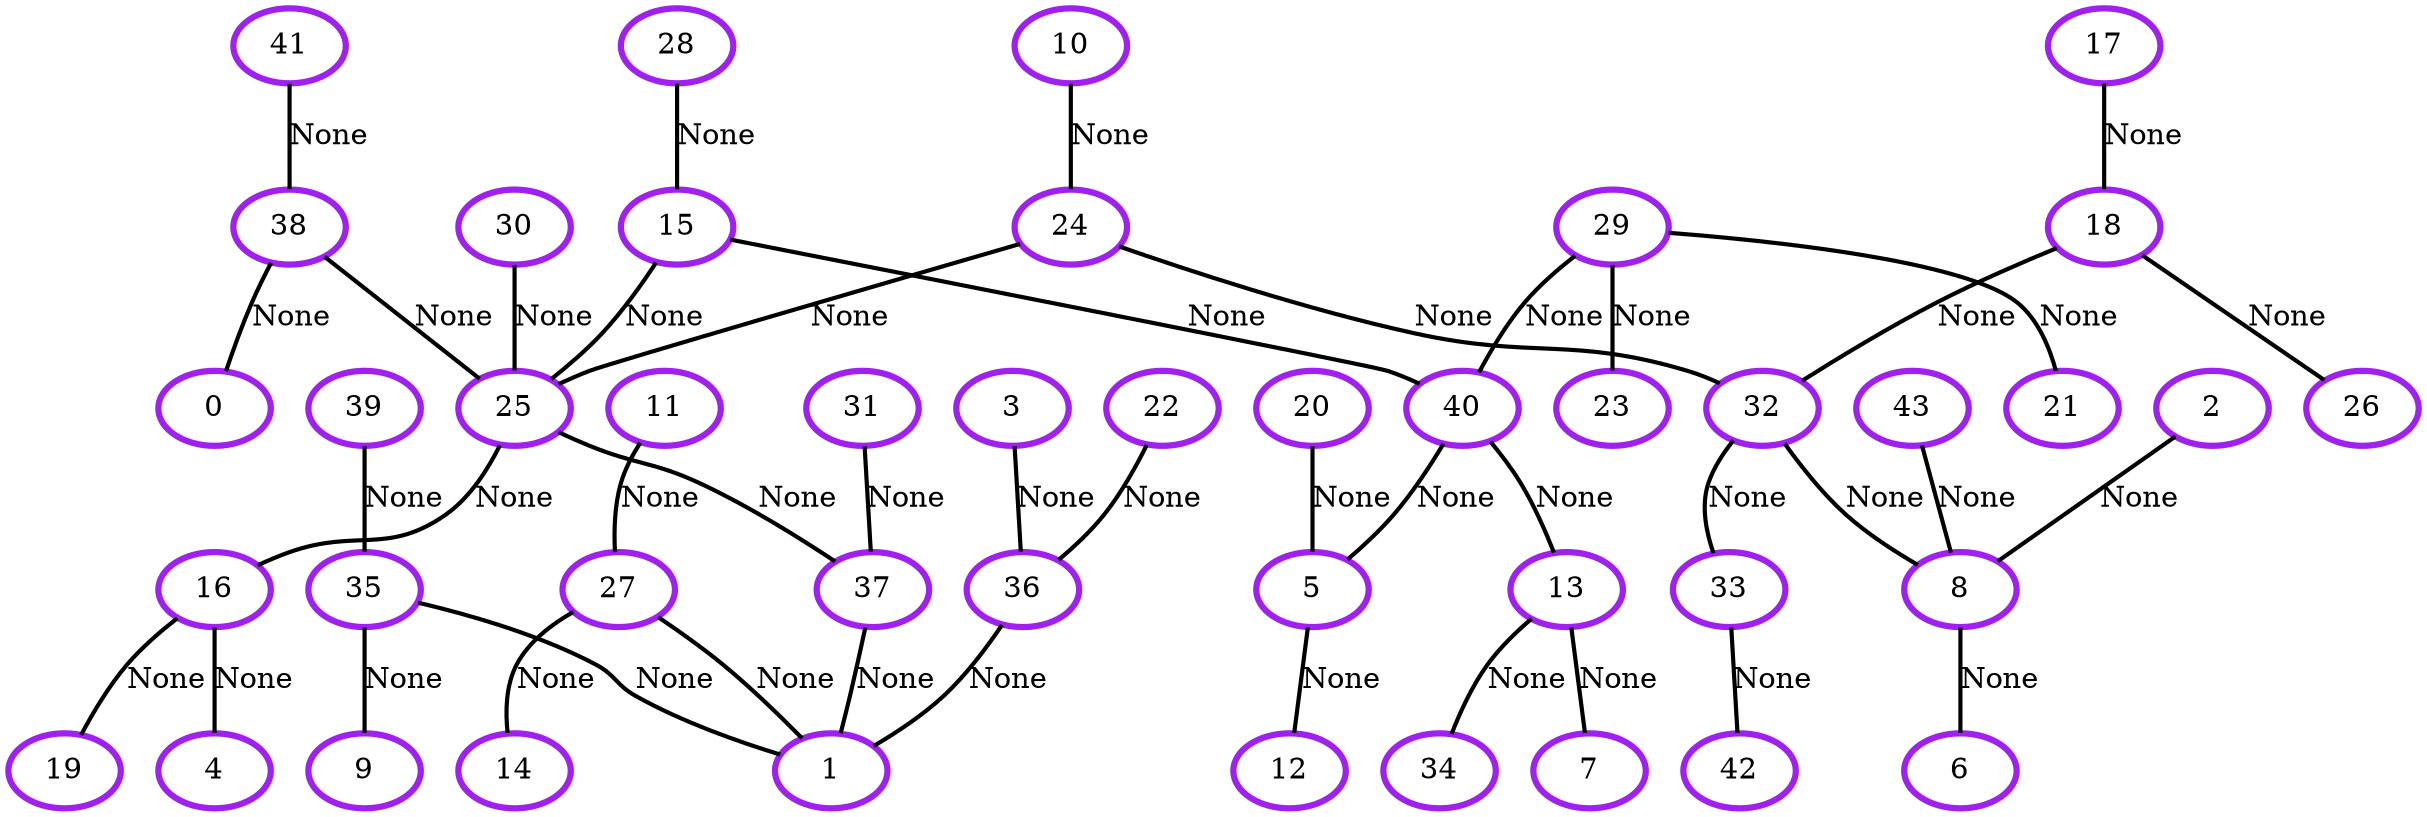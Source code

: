 graph G {
    0 [penwidth=3,label="0",color="purple"]
    1 [penwidth=3,label="1",color="purple"]
    2 [penwidth=3,label="2",color="purple"]
    3 [penwidth=3,label="3",color="purple"]
    4 [penwidth=3,label="4",color="purple"]
    5 [penwidth=3,label="5",color="purple"]
    6 [penwidth=3,label="6",color="purple"]
    7 [penwidth=3,label="7",color="purple"]
    8 [penwidth=3,label="8",color="purple"]
    9 [penwidth=3,label="9",color="purple"]
    10 [penwidth=3,label="10",color="purple"]
    11 [penwidth=3,label="11",color="purple"]
    12 [penwidth=3,label="12",color="purple"]
    13 [penwidth=3,label="13",color="purple"]
    14 [penwidth=3,label="14",color="purple"]
    15 [penwidth=3,label="15",color="purple"]
    16 [penwidth=3,label="16",color="purple"]
    17 [penwidth=3,label="17",color="purple"]
    18 [penwidth=3,label="18",color="purple"]
    19 [penwidth=3,label="19",color="purple"]
    20 [penwidth=3,label="20",color="purple"]
    21 [penwidth=3,label="21",color="purple"]
    22 [penwidth=3,label="22",color="purple"]
    23 [penwidth=3,label="23",color="purple"]
    24 [penwidth=3,label="24",color="purple"]
    25 [penwidth=3,label="25",color="purple"]
    26 [penwidth=3,label="26",color="purple"]
    27 [penwidth=3,label="27",color="purple"]
    28 [penwidth=3,label="28",color="purple"]
    29 [penwidth=3,label="29",color="purple"]
    30 [penwidth=3,label="30",color="purple"]
    31 [penwidth=3,label="31",color="purple"]
    32 [penwidth=3,label="32",color="purple"]
    33 [penwidth=3,label="33",color="purple"]
    34 [penwidth=3,label="34",color="purple"]
    35 [penwidth=3,label="35",color="purple"]
    36 [penwidth=3,label="36",color="purple"]
    37 [penwidth=3,label="37",color="purple"]
    38 [penwidth=3,label="38",color="purple"]
    39 [penwidth=3,label="39",color="purple"]
    40 [penwidth=3,label="40",color="purple"]
    41 [penwidth=3,label="41",color="purple"]
    42 [penwidth=3,label="42",color="purple"]
    43 [penwidth=3,label="43",color="purple"]

    29--23 [penwidth=2,label="None"]
    30--25 [penwidth=2,label="None"]
    18--26 [penwidth=2,label="None"]
    31--37 [penwidth=2,label="None"]
    40--13 [penwidth=2,label="None"]
    40--5 [penwidth=2,label="None"]
    24--32 [penwidth=2,label="None"]
    16--19 [penwidth=2,label="None"]
    2--8 [penwidth=2,label="None"]
    15--25 [penwidth=2,label="None"]
    5--12 [penwidth=2,label="None"]
    22--36 [penwidth=2,label="None"]
    38--0 [penwidth=2,label="None"]
    29--21 [penwidth=2,label="None"]
    15--40 [penwidth=2,label="None"]
    35--9 [penwidth=2,label="None"]
    36--1 [penwidth=2,label="None"]
    27--1 [penwidth=2,label="None"]
    27--14 [penwidth=2,label="None"]
    39--35 [penwidth=2,label="None"]
    13--34 [penwidth=2,label="None"]
    32--8 [penwidth=2,label="None"]
    38--25 [penwidth=2,label="None"]
    28--15 [penwidth=2,label="None"]
    25--37 [penwidth=2,label="None"]
    29--40 [penwidth=2,label="None"]
    3--36 [penwidth=2,label="None"]
    43--8 [penwidth=2,label="None"]
    25--16 [penwidth=2,label="None"]
    35--1 [penwidth=2,label="None"]
    24--25 [penwidth=2,label="None"]
    18--32 [penwidth=2,label="None"]
    17--18 [penwidth=2,label="None"]
    10--24 [penwidth=2,label="None"]
    13--7 [penwidth=2,label="None"]
    33--42 [penwidth=2,label="None"]
    16--4 [penwidth=2,label="None"]
    8--6 [penwidth=2,label="None"]
    20--5 [penwidth=2,label="None"]
    41--38 [penwidth=2,label="None"]
    32--33 [penwidth=2,label="None"]
    37--1 [penwidth=2,label="None"]
    11--27 [penwidth=2,label="None"]
}